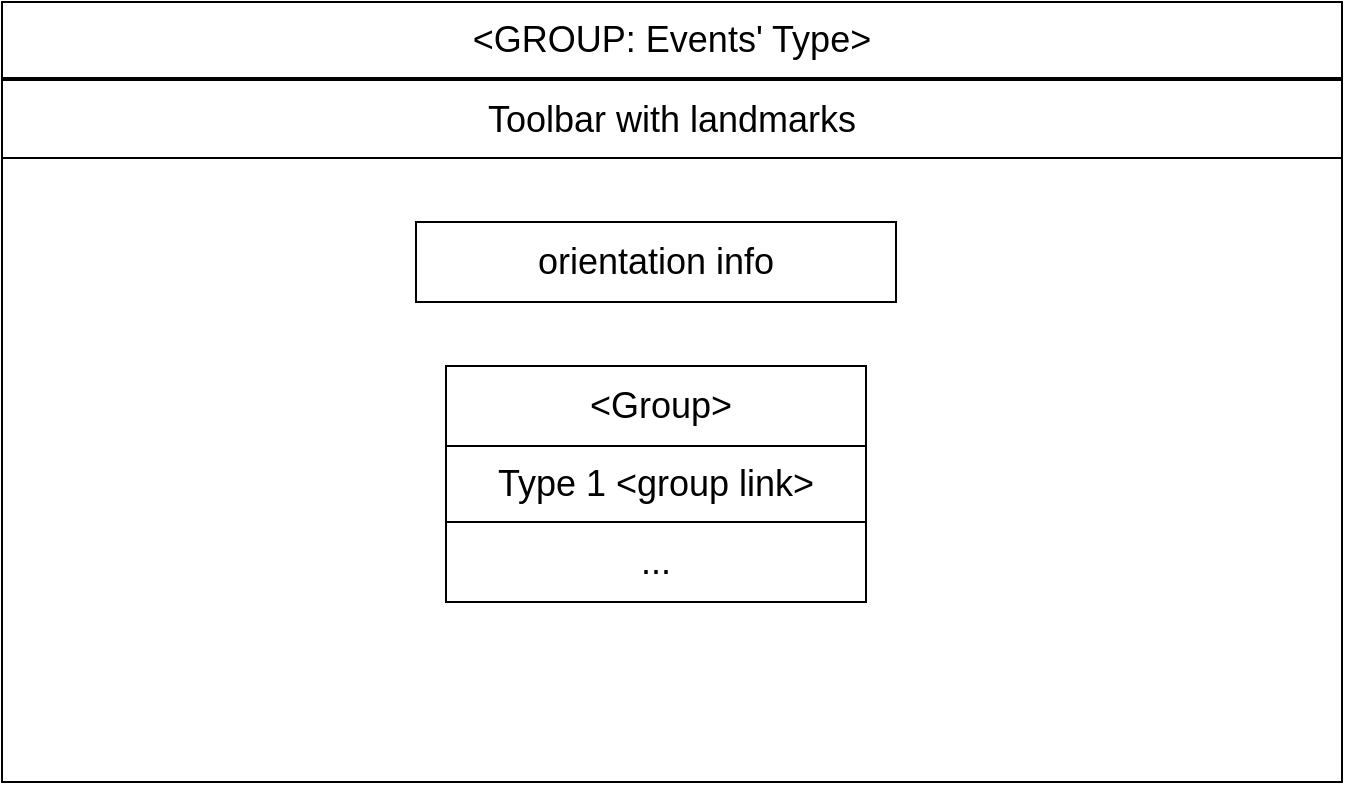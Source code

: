 <mxfile version="10.9.5" type="device"><diagram id="u9o09Kq5SHA_BDpGMf4i" name="Page-1"><mxGraphModel dx="1264" dy="595" grid="1" gridSize="10" guides="1" tooltips="1" connect="1" arrows="1" fold="1" page="1" pageScale="1" pageWidth="827" pageHeight="1169" math="0" shadow="0"><root><mxCell id="0"/><mxCell id="1" parent="0"/><mxCell id="jcGAWVzo7ZWAxNOnF3j5-1" value="" style="rounded=0;whiteSpace=wrap;html=1;" parent="1" vertex="1"><mxGeometry x="78" y="20" width="670" height="390" as="geometry"/></mxCell><mxCell id="jcGAWVzo7ZWAxNOnF3j5-3" value="&lt;div style=&quot;text-align: left ; font-size: 18px&quot;&gt;&lt;span&gt;&amp;lt;GROUP: Events' Type&amp;gt;&lt;/span&gt;&lt;br&gt;&lt;/div&gt;" style="rounded=0;whiteSpace=wrap;html=1;fontSize=18;" parent="1" vertex="1"><mxGeometry x="78" y="20" width="670" height="38" as="geometry"/></mxCell><mxCell id="jcGAWVzo7ZWAxNOnF3j5-5" value="Toolbar with landmarks" style="rounded=0;whiteSpace=wrap;html=1;fontSize=18;" parent="1" vertex="1"><mxGeometry x="78" y="59" width="670" height="39" as="geometry"/></mxCell><mxCell id="jcGAWVzo7ZWAxNOnF3j5-7" value="orientation info" style="rounded=0;whiteSpace=wrap;html=1;fontSize=18;" parent="1" vertex="1"><mxGeometry x="285" y="130" width="240" height="40" as="geometry"/></mxCell><mxCell id="I6K7dgTUFZ7vqpdYz0E--3" value="&amp;nbsp;&amp;lt;Group&amp;gt;" style="rounded=0;whiteSpace=wrap;html=1;fontSize=18;" parent="1" vertex="1"><mxGeometry x="300" y="202" width="210" height="40" as="geometry"/></mxCell><mxCell id="I6K7dgTUFZ7vqpdYz0E--7" value="..." style="rounded=0;whiteSpace=wrap;html=1;fontSize=18;" parent="1" vertex="1"><mxGeometry x="300" y="280" width="210" height="40" as="geometry"/></mxCell><mxCell id="NPIA48rZIlY9v4HiyI_e-1" value="Type 1 &amp;lt;group link&amp;gt;" style="rounded=0;whiteSpace=wrap;html=1;fontSize=18;" parent="1" vertex="1"><mxGeometry x="300" y="242" width="210" height="38" as="geometry"/></mxCell></root></mxGraphModel></diagram></mxfile>